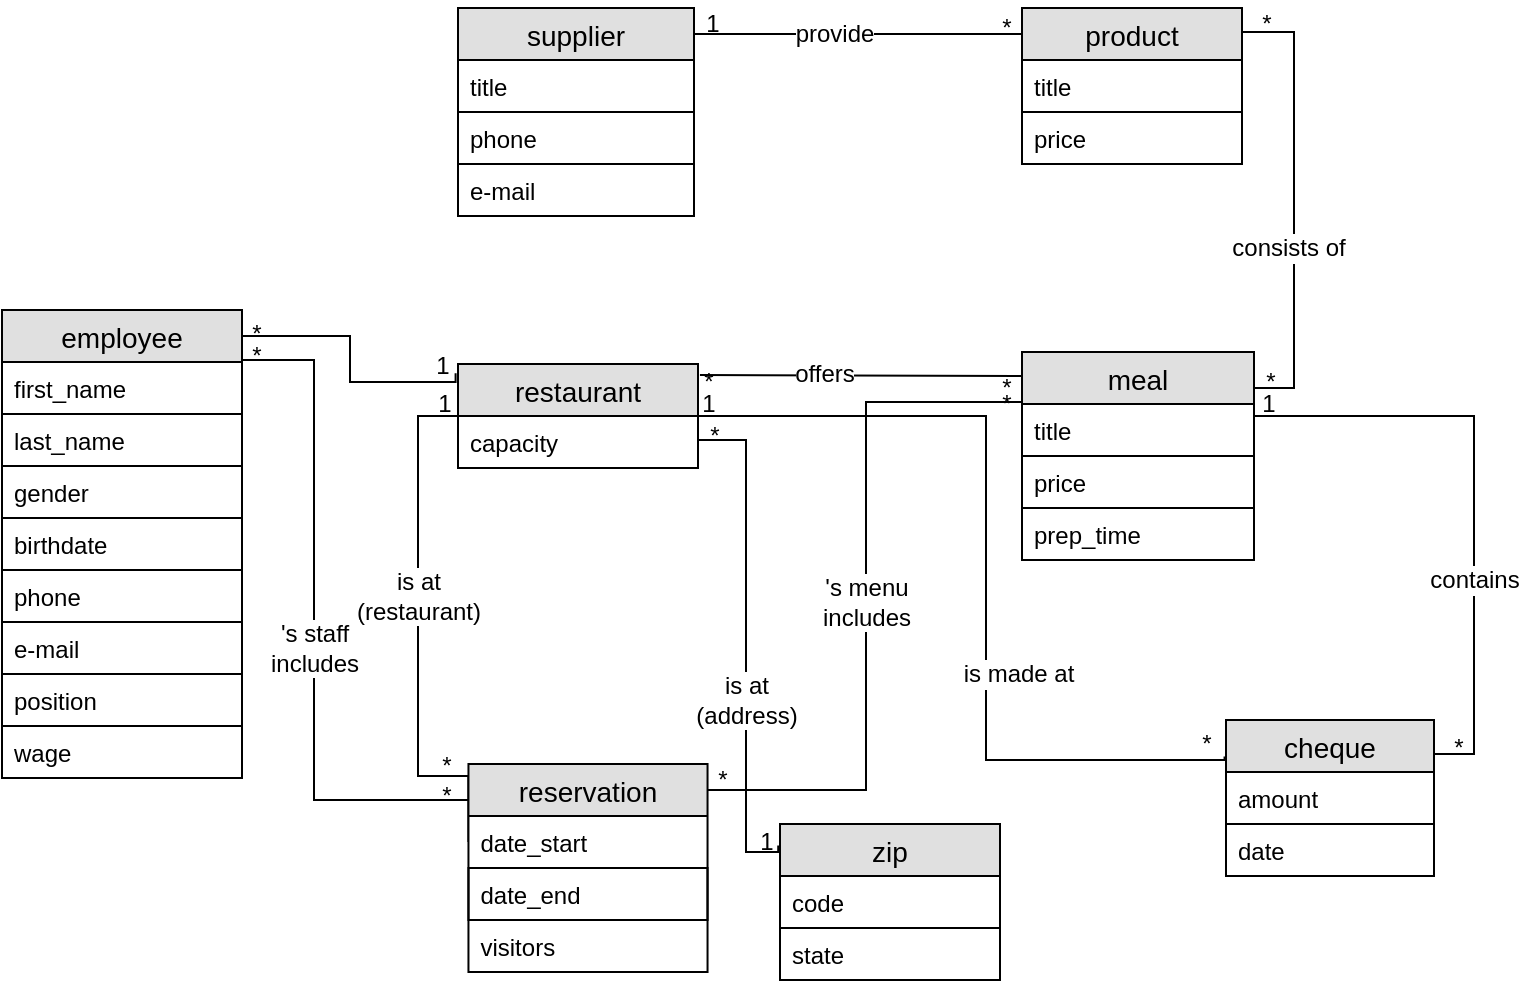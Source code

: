 <mxfile version="12.8.8" type="device"><diagram id="ct5uV1GagEWf_1F5VNr-" name="Page-1"><mxGraphModel dx="868" dy="443" grid="1" gridSize="12" guides="1" tooltips="1" connect="1" arrows="1" fold="1" page="1" pageScale="1" pageWidth="827" pageHeight="1169" math="0" shadow="0"><root><mxCell id="0"/><mxCell id="1" parent="0"/><mxCell id="qQUGbPH0LoC0h657Pgv_-84" style="edgeStyle=orthogonalEdgeStyle;rounded=0;orthogonalLoop=1;jettySize=auto;html=1;exitX=0;exitY=0.5;exitDx=0;exitDy=0;entryX=0;entryY=0.5;entryDx=0;entryDy=0;endArrow=none;endFill=0;" parent="1" edge="1"><mxGeometry relative="1" as="geometry"><Array as="points"><mxPoint x="281" y="400"/><mxPoint x="256" y="400"/><mxPoint x="256" y="220"/><mxPoint x="276" y="220"/></Array><mxPoint x="281.23" y="433" as="sourcePoint"/><mxPoint x="276" y="233" as="targetPoint"/></mxGeometry></mxCell><mxCell id="5gHXchX0eQLoz7Jpz7ak-33" value="is at &lt;br&gt;(restaurant)" style="text;html=1;align=center;verticalAlign=middle;resizable=0;points=[];labelBackgroundColor=#ffffff;" parent="qQUGbPH0LoC0h657Pgv_-84" vertex="1" connectable="0"><mxGeometry x="-0.04" y="-1" relative="1" as="geometry"><mxPoint x="-1" y="-18.2" as="offset"/></mxGeometry></mxCell><mxCell id="qQUGbPH0LoC0h657Pgv_-85" value="*" style="text;html=1;align=center;verticalAlign=middle;resizable=0;points=[];autosize=1;" parent="1" vertex="1"><mxGeometry x="280.46" y="448" width="20" height="20" as="geometry"/></mxCell><mxCell id="qQUGbPH0LoC0h657Pgv_-97" value="" style="endArrow=none;html=1;rounded=0;exitX=1.008;exitY=0.106;exitDx=0;exitDy=0;entryX=0.017;entryY=0.115;entryDx=0;entryDy=0;exitPerimeter=0;entryPerimeter=0;" parent="1" source="xJGgnajFfZt-nxZOOltU-17" target="qQUGbPH0LoC0h657Pgv_-40" edge="1"><mxGeometry relative="1" as="geometry"><mxPoint x="662" y="233" as="sourcePoint"/><mxPoint x="312" y="243" as="targetPoint"/><Array as="points"/></mxGeometry></mxCell><mxCell id="5gHXchX0eQLoz7Jpz7ak-40" value="offers" style="text;html=1;align=center;verticalAlign=middle;resizable=0;points=[];labelBackgroundColor=#ffffff;" parent="qQUGbPH0LoC0h657Pgv_-97" vertex="1" connectable="0"><mxGeometry x="0.608" y="-97" relative="1" as="geometry"><mxPoint x="-69.08" y="-97.96" as="offset"/></mxGeometry></mxCell><mxCell id="qQUGbPH0LoC0h657Pgv_-104" style="edgeStyle=orthogonalEdgeStyle;rounded=0;orthogonalLoop=1;jettySize=auto;html=1;exitX=1;exitY=0.5;exitDx=0;exitDy=0;entryX=-0.008;entryY=0.138;entryDx=0;entryDy=0;endArrow=none;endFill=0;entryPerimeter=0;exitPerimeter=0;" parent="1" source="xJGgnajFfZt-nxZOOltU-20" target="qQUGbPH0LoC0h657Pgv_-44" edge="1"><mxGeometry relative="1" as="geometry"><Array as="points"><mxPoint x="396" y="232"/><mxPoint x="420" y="232"/><mxPoint x="420" y="438"/></Array></mxGeometry></mxCell><mxCell id="5gHXchX0eQLoz7Jpz7ak-32" value="is at&lt;br&gt;(address)" style="text;html=1;align=center;verticalAlign=middle;resizable=0;points=[];labelBackgroundColor=#ffffff;" parent="qQUGbPH0LoC0h657Pgv_-104" vertex="1" connectable="0"><mxGeometry x="0.294" relative="1" as="geometry"><mxPoint y="-7" as="offset"/></mxGeometry></mxCell><mxCell id="qQUGbPH0LoC0h657Pgv_-105" value="*" style="text;html=1;align=center;verticalAlign=middle;resizable=0;points=[];autosize=1;" parent="1" vertex="1"><mxGeometry x="394" y="220" width="20" height="20" as="geometry"/></mxCell><mxCell id="qQUGbPH0LoC0h657Pgv_-106" value="1" style="text;html=1;align=center;verticalAlign=middle;resizable=0;points=[];autosize=1;" parent="1" vertex="1"><mxGeometry x="420" y="423" width="20" height="20" as="geometry"/></mxCell><mxCell id="qQUGbPH0LoC0h657Pgv_-110" style="edgeStyle=orthogonalEdgeStyle;rounded=0;orthogonalLoop=1;jettySize=auto;html=1;exitX=1;exitY=0.5;exitDx=0;exitDy=0;entryX=-0.007;entryY=-0.299;entryDx=0;entryDy=0;entryPerimeter=0;endArrow=none;endFill=0;" parent="1" edge="1"><mxGeometry relative="1" as="geometry"><Array as="points"><mxPoint x="396" y="220"/><mxPoint x="540" y="220"/><mxPoint x="540" y="392"/><mxPoint x="659" y="392"/></Array><mxPoint x="396" y="233" as="sourcePoint"/><mxPoint x="659.272" y="390.226" as="targetPoint"/></mxGeometry></mxCell><mxCell id="5gHXchX0eQLoz7Jpz7ak-37" value="is made at" style="text;html=1;align=center;verticalAlign=middle;resizable=0;points=[];labelBackgroundColor=#ffffff;" parent="qQUGbPH0LoC0h657Pgv_-110" vertex="1" connectable="0"><mxGeometry x="-0.347" y="2" relative="1" as="geometry"><mxPoint x="25.79" y="130.97" as="offset"/></mxGeometry></mxCell><mxCell id="qQUGbPH0LoC0h657Pgv_-112" value="1" style="text;html=1;align=center;verticalAlign=middle;resizable=0;points=[];autosize=1;" parent="1" vertex="1"><mxGeometry x="391" y="204" width="20" height="20" as="geometry"/></mxCell><mxCell id="qQUGbPH0LoC0h657Pgv_-113" value="*" style="text;html=1;align=center;verticalAlign=middle;resizable=0;points=[];autosize=1;" parent="1" vertex="1"><mxGeometry x="640" y="374" width="20" height="20" as="geometry"/></mxCell><mxCell id="5gHXchX0eQLoz7Jpz7ak-5" style="edgeStyle=orthogonalEdgeStyle;rounded=0;orthogonalLoop=1;jettySize=auto;html=1;exitX=1;exitY=0.5;exitDx=0;exitDy=0;entryX=1;entryY=0.109;entryDx=0;entryDy=0;entryPerimeter=0;endArrow=none;endFill=0;" parent="1" target="qQUGbPH0LoC0h657Pgv_-48" edge="1"><mxGeometry relative="1" as="geometry"><Array as="points"><mxPoint x="674" y="220"/><mxPoint x="784" y="220"/><mxPoint x="784" y="389"/></Array><mxPoint x="674" y="233" as="sourcePoint"/></mxGeometry></mxCell><mxCell id="5gHXchX0eQLoz7Jpz7ak-35" value="contains" style="text;html=1;align=center;verticalAlign=middle;resizable=0;points=[];labelBackgroundColor=#ffffff;" parent="5gHXchX0eQLoz7Jpz7ak-5" vertex="1" connectable="0"><mxGeometry x="0.278" relative="1" as="geometry"><mxPoint as="offset"/></mxGeometry></mxCell><mxCell id="5gHXchX0eQLoz7Jpz7ak-6" style="edgeStyle=orthogonalEdgeStyle;rounded=0;orthogonalLoop=1;jettySize=auto;html=1;exitX=0;exitY=0.25;exitDx=0;exitDy=0;entryX=0.992;entryY=0.1;entryDx=0;entryDy=0;entryPerimeter=0;endArrow=none;endFill=0;" parent="1" source="qQUGbPH0LoC0h657Pgv_-28" target="xJGgnajFfZt-nxZOOltU-21" edge="1"><mxGeometry relative="1" as="geometry"><Array as="points"><mxPoint x="558" y="29"/></Array></mxGeometry></mxCell><mxCell id="5gHXchX0eQLoz7Jpz7ak-27" value="provide" style="text;html=1;align=center;verticalAlign=middle;resizable=0;points=[];labelBackgroundColor=#ffffff;" parent="5gHXchX0eQLoz7Jpz7ak-6" vertex="1" connectable="0"><mxGeometry x="0.146" y="-3" relative="1" as="geometry"><mxPoint x="-1.33" y="3" as="offset"/></mxGeometry></mxCell><mxCell id="5gHXchX0eQLoz7Jpz7ak-10" style="edgeStyle=orthogonalEdgeStyle;rounded=0;orthogonalLoop=1;jettySize=auto;html=1;exitX=1;exitY=0;exitDx=0;exitDy=0;entryX=1;entryY=0.115;entryDx=0;entryDy=0;entryPerimeter=0;endArrow=none;endFill=0;" parent="1" source="qQUGbPH0LoC0h657Pgv_-28" target="qQUGbPH0LoC0h657Pgv_-40" edge="1"><mxGeometry relative="1" as="geometry"><Array as="points"><mxPoint x="668" y="28"/><mxPoint x="694" y="28"/><mxPoint x="694" y="206"/></Array></mxGeometry></mxCell><mxCell id="5gHXchX0eQLoz7Jpz7ak-7" value="1" style="text;html=1;align=center;verticalAlign=middle;resizable=0;points=[];autosize=1;" parent="1" vertex="1"><mxGeometry x="391" y="12" width="24" height="24" as="geometry"/></mxCell><mxCell id="5gHXchX0eQLoz7Jpz7ak-8" value="*" style="text;html=1;align=center;verticalAlign=middle;resizable=0;points=[];autosize=1;" parent="1" vertex="1"><mxGeometry x="538" y="14" width="24" height="24" as="geometry"/></mxCell><mxCell id="5gHXchX0eQLoz7Jpz7ak-11" value="*" style="text;html=1;align=center;verticalAlign=middle;resizable=0;points=[];autosize=1;" parent="1" vertex="1"><mxGeometry x="668" y="12" width="24" height="24" as="geometry"/></mxCell><mxCell id="5gHXchX0eQLoz7Jpz7ak-12" value="*" style="text;html=1;align=center;verticalAlign=middle;resizable=0;points=[];autosize=1;" parent="1" vertex="1"><mxGeometry x="670" y="191" width="24" height="24" as="geometry"/></mxCell><mxCell id="5gHXchX0eQLoz7Jpz7ak-13" value="1" style="text;html=1;align=center;verticalAlign=middle;resizable=0;points=[];autosize=1;" parent="1" vertex="1"><mxGeometry x="669" y="202" width="24" height="24" as="geometry"/></mxCell><mxCell id="5gHXchX0eQLoz7Jpz7ak-14" value="*" style="text;html=1;align=center;verticalAlign=middle;resizable=0;points=[];autosize=1;" parent="1" vertex="1"><mxGeometry x="764" y="374" width="24" height="24" as="geometry"/></mxCell><mxCell id="5gHXchX0eQLoz7Jpz7ak-15" style="edgeStyle=orthogonalEdgeStyle;rounded=0;orthogonalLoop=1;jettySize=auto;html=1;exitX=1;exitY=0;exitDx=0;exitDy=0;endArrow=none;endFill=0;" parent="1" source="qQUGbPH0LoC0h657Pgv_-9" target="qQUGbPH0LoC0h657Pgv_-20" edge="1"><mxGeometry relative="1" as="geometry"><mxPoint x="276" y="412" as="targetPoint"/><Array as="points"><mxPoint x="168" y="192"/><mxPoint x="204" y="192"/><mxPoint x="204" y="412"/></Array></mxGeometry></mxCell><mxCell id="5gHXchX0eQLoz7Jpz7ak-34" value="'s staff&lt;br&gt;includes" style="text;html=1;align=center;verticalAlign=middle;resizable=0;points=[];labelBackgroundColor=#ffffff;" parent="5gHXchX0eQLoz7Jpz7ak-15" vertex="1" connectable="0"><mxGeometry x="0.397" y="-3" relative="1" as="geometry"><mxPoint x="3" y="-45" as="offset"/></mxGeometry></mxCell><mxCell id="5gHXchX0eQLoz7Jpz7ak-16" value="*" style="text;html=1;align=center;verticalAlign=middle;resizable=0;points=[];autosize=1;" parent="1" vertex="1"><mxGeometry x="163" y="178" width="24" height="24" as="geometry"/></mxCell><mxCell id="5gHXchX0eQLoz7Jpz7ak-17" value="*" style="text;html=1;align=center;verticalAlign=middle;resizable=0;points=[];autosize=1;" parent="1" vertex="1"><mxGeometry x="258" y="398" width="24" height="24" as="geometry"/></mxCell><mxCell id="5gHXchX0eQLoz7Jpz7ak-18" value="1" style="text;html=1;align=center;verticalAlign=middle;resizable=0;points=[];autosize=1;" parent="1" vertex="1"><mxGeometry x="257.23" y="202" width="24" height="24" as="geometry"/></mxCell><mxCell id="5gHXchX0eQLoz7Jpz7ak-19" value="*" style="text;html=1;align=center;verticalAlign=middle;resizable=0;points=[];autosize=1;" parent="1" vertex="1"><mxGeometry x="258" y="383" width="24" height="24" as="geometry"/></mxCell><mxCell id="5gHXchX0eQLoz7Jpz7ak-22" value="*" style="text;html=1;align=center;verticalAlign=middle;resizable=0;points=[];autosize=1;" parent="1" vertex="1"><mxGeometry x="389" y="191" width="24" height="24" as="geometry"/></mxCell><mxCell id="5gHXchX0eQLoz7Jpz7ak-23" value="*" style="text;html=1;align=center;verticalAlign=middle;resizable=0;points=[];autosize=1;" parent="1" vertex="1"><mxGeometry x="538" y="194" width="24" height="24" as="geometry"/></mxCell><mxCell id="5gHXchX0eQLoz7Jpz7ak-24" style="edgeStyle=orthogonalEdgeStyle;rounded=0;orthogonalLoop=1;jettySize=auto;html=1;exitX=0;exitY=0.5;exitDx=0;exitDy=0;entryX=0.994;entryY=0.083;entryDx=0;entryDy=0;entryPerimeter=0;endArrow=none;endFill=0;" parent="1" target="qQUGbPH0LoC0h657Pgv_-20" edge="1"><mxGeometry relative="1" as="geometry"><Array as="points"><mxPoint x="558" y="213"/><mxPoint x="480" y="213"/><mxPoint x="480" y="407"/></Array><mxPoint x="558" y="233" as="sourcePoint"/></mxGeometry></mxCell><mxCell id="5gHXchX0eQLoz7Jpz7ak-36" value="'s menu&lt;br&gt;includes" style="text;html=1;align=center;verticalAlign=middle;resizable=0;points=[];labelBackgroundColor=#ffffff;" parent="5gHXchX0eQLoz7Jpz7ak-24" vertex="1" connectable="0"><mxGeometry x="0.109" relative="1" as="geometry"><mxPoint y="-11.21" as="offset"/></mxGeometry></mxCell><mxCell id="5gHXchX0eQLoz7Jpz7ak-25" value="*" style="text;html=1;align=center;verticalAlign=middle;resizable=0;points=[];autosize=1;" parent="1" vertex="1"><mxGeometry x="538" y="202" width="24" height="24" as="geometry"/></mxCell><mxCell id="5gHXchX0eQLoz7Jpz7ak-26" value="*" style="text;html=1;align=center;verticalAlign=middle;resizable=0;points=[];autosize=1;" parent="1" vertex="1"><mxGeometry x="396" y="390" width="24" height="24" as="geometry"/></mxCell><mxCell id="5gHXchX0eQLoz7Jpz7ak-29" value="consists of" style="text;html=1;align=center;verticalAlign=middle;resizable=0;points=[];labelBackgroundColor=#ffffff;" parent="1" vertex="1" connectable="0"><mxGeometry x="694.003" y="136" as="geometry"><mxPoint x="-3" as="offset"/></mxGeometry></mxCell><mxCell id="qQUGbPH0LoC0h657Pgv_-20" value="reservation" style="swimlane;fontStyle=0;childLayout=stackLayout;horizontal=1;startSize=26;fillColor=#e0e0e0;horizontalStack=0;resizeParent=1;resizeParentMax=0;resizeLast=0;collapsible=1;marginBottom=0;swimlaneFillColor=#ffffff;align=center;fontSize=14;aspect=fixed;" parent="1" vertex="1"><mxGeometry x="281.23" y="394" width="119.54" height="104" as="geometry"/></mxCell><mxCell id="qQUGbPH0LoC0h657Pgv_-23" value="date_start" style="text;strokeColor=none;fillColor=none;spacingLeft=4;spacingRight=4;overflow=hidden;rotatable=0;points=[[0,0.5],[1,0.5]];portConstraint=eastwest;fontSize=12;" parent="qQUGbPH0LoC0h657Pgv_-20" vertex="1"><mxGeometry y="26" width="119.54" height="26" as="geometry"/></mxCell><mxCell id="qQUGbPH0LoC0h657Pgv_-24" value="date_end" style="text;strokeColor=#000000;fillColor=none;spacingLeft=4;spacingRight=4;overflow=hidden;rotatable=0;points=[[0,0.5],[1,0.5]];portConstraint=eastwest;fontSize=12;" parent="qQUGbPH0LoC0h657Pgv_-20" vertex="1"><mxGeometry y="52" width="119.54" height="26" as="geometry"/></mxCell><mxCell id="qQUGbPH0LoC0h657Pgv_-25" value="visitors" style="text;strokeColor=none;fillColor=none;spacingLeft=4;spacingRight=4;overflow=hidden;rotatable=0;points=[[0,0.5],[1,0.5]];portConstraint=eastwest;fontSize=12;" parent="qQUGbPH0LoC0h657Pgv_-20" vertex="1"><mxGeometry y="78" width="119.54" height="26" as="geometry"/></mxCell><mxCell id="xJGgnajFfZt-nxZOOltU-17" value="restaurant" style="swimlane;fontStyle=0;childLayout=stackLayout;horizontal=1;startSize=26;fillColor=#e0e0e0;horizontalStack=0;resizeParent=1;resizeParentMax=0;resizeLast=0;collapsible=1;marginBottom=0;swimlaneFillColor=#ffffff;align=center;fontSize=14;" parent="1" vertex="1"><mxGeometry x="276" y="194" width="120" height="52" as="geometry"/></mxCell><mxCell id="xJGgnajFfZt-nxZOOltU-20" value="capacity" style="text;strokeColor=none;fillColor=none;spacingLeft=4;spacingRight=4;overflow=hidden;rotatable=0;points=[[0,0.5],[1,0.5]];portConstraint=eastwest;fontSize=12;" parent="xJGgnajFfZt-nxZOOltU-17" vertex="1"><mxGeometry y="26" width="120" height="26" as="geometry"/></mxCell><mxCell id="qQUGbPH0LoC0h657Pgv_-44" value="zip" style="swimlane;fontStyle=0;childLayout=stackLayout;horizontal=1;startSize=26;fillColor=#e0e0e0;horizontalStack=0;resizeParent=1;resizeParentMax=0;resizeLast=0;collapsible=1;marginBottom=0;swimlaneFillColor=#ffffff;align=center;fontSize=14;" parent="1" vertex="1"><mxGeometry x="437" y="424" width="110" height="78" as="geometry"/></mxCell><mxCell id="FE6RPP1kwskR-ux7kFh5-1" value="code" style="text;strokeColor=none;fillColor=none;spacingLeft=4;spacingRight=4;overflow=hidden;rotatable=0;points=[[0,0.5],[1,0.5]];portConstraint=eastwest;fontSize=12;" parent="qQUGbPH0LoC0h657Pgv_-44" vertex="1"><mxGeometry y="26" width="110" height="26" as="geometry"/></mxCell><mxCell id="qQUGbPH0LoC0h657Pgv_-47" value="state" style="text;strokeColor=#000000;fillColor=none;spacingLeft=4;spacingRight=4;overflow=hidden;rotatable=0;points=[[0,0.5],[1,0.5]];portConstraint=eastwest;fontSize=12;" parent="qQUGbPH0LoC0h657Pgv_-44" vertex="1"><mxGeometry y="52" width="110" height="26" as="geometry"/></mxCell><mxCell id="qQUGbPH0LoC0h657Pgv_-40" value="meal" style="swimlane;fontStyle=0;childLayout=stackLayout;horizontal=1;startSize=26;fillColor=#e0e0e0;horizontalStack=0;resizeParent=1;resizeParentMax=0;resizeLast=0;collapsible=1;marginBottom=0;swimlaneFillColor=#ffffff;align=center;fontSize=14;" parent="1" vertex="1"><mxGeometry x="558" y="188" width="116" height="104" as="geometry"/></mxCell><mxCell id="crhBcsowiYpM1wJ3acqQ-1" value="title" style="text;strokeColor=#000000;fillColor=none;spacingLeft=4;spacingRight=4;overflow=hidden;rotatable=0;points=[[0,0.5],[1,0.5]];portConstraint=eastwest;fontSize=12;" vertex="1" parent="qQUGbPH0LoC0h657Pgv_-40"><mxGeometry y="26" width="116" height="26" as="geometry"/></mxCell><mxCell id="qQUGbPH0LoC0h657Pgv_-42" value="price" style="text;strokeColor=#000000;fillColor=none;spacingLeft=4;spacingRight=4;overflow=hidden;rotatable=0;points=[[0,0.5],[1,0.5]];portConstraint=eastwest;fontSize=12;" parent="qQUGbPH0LoC0h657Pgv_-40" vertex="1"><mxGeometry y="52" width="116" height="26" as="geometry"/></mxCell><mxCell id="qQUGbPH0LoC0h657Pgv_-43" value="prep_time" style="text;strokeColor=none;fillColor=none;spacingLeft=4;spacingRight=4;overflow=hidden;rotatable=0;points=[[0,0.5],[1,0.5]];portConstraint=eastwest;fontSize=12;" parent="qQUGbPH0LoC0h657Pgv_-40" vertex="1"><mxGeometry y="78" width="116" height="26" as="geometry"/></mxCell><mxCell id="qQUGbPH0LoC0h657Pgv_-28" value="product" style="swimlane;fontStyle=0;childLayout=stackLayout;horizontal=1;startSize=26;fillColor=#e0e0e0;horizontalStack=0;resizeParent=1;resizeParentMax=0;resizeLast=0;collapsible=1;marginBottom=0;swimlaneFillColor=#ffffff;align=center;fontSize=14;" parent="1" vertex="1"><mxGeometry x="558" y="16" width="110" height="78" as="geometry"/></mxCell><mxCell id="qQUGbPH0LoC0h657Pgv_-31" value="title" style="text;strokeColor=#000000;fillColor=none;spacingLeft=4;spacingRight=4;overflow=hidden;rotatable=0;points=[[0,0.5],[1,0.5]];portConstraint=eastwest;fontSize=12;" parent="qQUGbPH0LoC0h657Pgv_-28" vertex="1"><mxGeometry y="26" width="110" height="26" as="geometry"/></mxCell><mxCell id="crhBcsowiYpM1wJ3acqQ-2" value="price" style="text;strokeColor=none;fillColor=none;spacingLeft=4;spacingRight=4;overflow=hidden;rotatable=0;points=[[0,0.5],[1,0.5]];portConstraint=eastwest;fontSize=12;" vertex="1" parent="qQUGbPH0LoC0h657Pgv_-28"><mxGeometry y="52" width="110" height="26" as="geometry"/></mxCell><mxCell id="xJGgnajFfZt-nxZOOltU-21" value="supplier" style="swimlane;fontStyle=0;childLayout=stackLayout;horizontal=1;startSize=26;fillColor=#e0e0e0;horizontalStack=0;resizeParent=1;resizeParentMax=0;resizeLast=0;collapsible=1;marginBottom=0;swimlaneFillColor=#ffffff;align=center;fontSize=14;aspect=fixed;" parent="1" vertex="1"><mxGeometry x="276" y="16" width="118" height="104" as="geometry"/></mxCell><mxCell id="xJGgnajFfZt-nxZOOltU-24" value="title" style="text;strokeColor=#000000;fillColor=none;spacingLeft=4;spacingRight=4;overflow=hidden;rotatable=0;points=[[0,0.5],[1,0.5]];portConstraint=eastwest;fontSize=12;" parent="xJGgnajFfZt-nxZOOltU-21" vertex="1"><mxGeometry y="26" width="118" height="26" as="geometry"/></mxCell><mxCell id="qQUGbPH0LoC0h657Pgv_-2" value="phone" style="text;strokeColor=#000000;fillColor=none;spacingLeft=4;spacingRight=4;overflow=hidden;rotatable=0;points=[[0,0.5],[1,0.5]];portConstraint=eastwest;fontSize=12;" parent="xJGgnajFfZt-nxZOOltU-21" vertex="1"><mxGeometry y="52" width="118" height="26" as="geometry"/></mxCell><mxCell id="qQUGbPH0LoC0h657Pgv_-8" value="e-mail" style="text;strokeColor=none;fillColor=none;spacingLeft=4;spacingRight=4;overflow=hidden;rotatable=0;points=[[0,0.5],[1,0.5]];portConstraint=eastwest;fontSize=12;" parent="xJGgnajFfZt-nxZOOltU-21" vertex="1"><mxGeometry y="78" width="118" height="26" as="geometry"/></mxCell><mxCell id="qQUGbPH0LoC0h657Pgv_-48" value="cheque" style="swimlane;fontStyle=0;childLayout=stackLayout;horizontal=1;startSize=26;fillColor=#e0e0e0;horizontalStack=0;resizeParent=1;resizeParentMax=0;resizeLast=0;collapsible=1;marginBottom=0;swimlaneFillColor=#ffffff;align=center;fontSize=14;" parent="1" vertex="1"><mxGeometry x="660" y="372" width="104" height="78" as="geometry"/></mxCell><mxCell id="qQUGbPH0LoC0h657Pgv_-52" value="amount" style="text;strokeColor=#000000;fillColor=none;spacingLeft=4;spacingRight=4;overflow=hidden;rotatable=0;points=[[0,0.5],[1,0.5]];portConstraint=eastwest;fontSize=12;" parent="qQUGbPH0LoC0h657Pgv_-48" vertex="1"><mxGeometry y="26" width="104" height="26" as="geometry"/></mxCell><mxCell id="qQUGbPH0LoC0h657Pgv_-53" value="date" style="text;strokeColor=none;fillColor=none;spacingLeft=4;spacingRight=4;overflow=hidden;rotatable=0;points=[[0,0.5],[1,0.5]];portConstraint=eastwest;fontSize=12;" parent="qQUGbPH0LoC0h657Pgv_-48" vertex="1"><mxGeometry y="52" width="104" height="26" as="geometry"/></mxCell><mxCell id="5gHXchX0eQLoz7Jpz7ak-43" style="edgeStyle=orthogonalEdgeStyle;rounded=0;orthogonalLoop=1;jettySize=auto;html=1;exitX=1;exitY=0;exitDx=0;exitDy=0;entryX=-0.01;entryY=0.09;entryDx=0;entryDy=0;entryPerimeter=0;endArrow=none;endFill=0;" parent="1" source="qQUGbPH0LoC0h657Pgv_-9" target="xJGgnajFfZt-nxZOOltU-17" edge="1"><mxGeometry relative="1" as="geometry"><Array as="points"><mxPoint x="168" y="180"/><mxPoint x="222" y="180"/><mxPoint x="222" y="203"/></Array></mxGeometry></mxCell><mxCell id="qQUGbPH0LoC0h657Pgv_-9" value="employee" style="swimlane;fontStyle=0;childLayout=stackLayout;horizontal=1;startSize=26;fillColor=#e0e0e0;horizontalStack=0;resizeParent=1;resizeParentMax=0;resizeLast=0;collapsible=1;marginBottom=0;swimlaneFillColor=#ffffff;align=center;fontSize=14;aspect=fixed;" parent="1" vertex="1"><mxGeometry x="48" y="167" width="120" height="234" as="geometry"/></mxCell><mxCell id="qQUGbPH0LoC0h657Pgv_-12" value="first_name" style="text;strokeColor=none;fillColor=none;spacingLeft=4;spacingRight=4;overflow=hidden;rotatable=0;points=[[0,0.5],[1,0.5]];portConstraint=eastwest;fontSize=12;" parent="qQUGbPH0LoC0h657Pgv_-9" vertex="1"><mxGeometry y="26" width="120" height="26" as="geometry"/></mxCell><mxCell id="qQUGbPH0LoC0h657Pgv_-13" value="last_name" style="text;strokeColor=#000000;fillColor=none;spacingLeft=4;spacingRight=4;overflow=hidden;rotatable=0;points=[[0,0.5],[1,0.5]];portConstraint=eastwest;fontSize=12;" parent="qQUGbPH0LoC0h657Pgv_-9" vertex="1"><mxGeometry y="52" width="120" height="26" as="geometry"/></mxCell><mxCell id="qQUGbPH0LoC0h657Pgv_-14" value="gender" style="text;strokeColor=none;fillColor=none;spacingLeft=4;spacingRight=4;overflow=hidden;rotatable=0;points=[[0,0.5],[1,0.5]];portConstraint=eastwest;fontSize=12;" parent="qQUGbPH0LoC0h657Pgv_-9" vertex="1"><mxGeometry y="78" width="120" height="26" as="geometry"/></mxCell><mxCell id="qQUGbPH0LoC0h657Pgv_-15" value="birthdate" style="text;strokeColor=#000000;fillColor=none;spacingLeft=4;spacingRight=4;overflow=hidden;rotatable=0;points=[[0,0.5],[1,0.5]];portConstraint=eastwest;fontSize=12;" parent="qQUGbPH0LoC0h657Pgv_-9" vertex="1"><mxGeometry y="104" width="120" height="26" as="geometry"/></mxCell><mxCell id="qQUGbPH0LoC0h657Pgv_-16" value="phone" style="text;strokeColor=none;fillColor=none;spacingLeft=4;spacingRight=4;overflow=hidden;rotatable=0;points=[[0,0.5],[1,0.5]];portConstraint=eastwest;fontSize=12;" parent="qQUGbPH0LoC0h657Pgv_-9" vertex="1"><mxGeometry y="130" width="120" height="26" as="geometry"/></mxCell><mxCell id="qQUGbPH0LoC0h657Pgv_-17" value="e-mail" style="text;strokeColor=#000000;fillColor=none;spacingLeft=4;spacingRight=4;overflow=hidden;rotatable=0;points=[[0,0.5],[1,0.5]];portConstraint=eastwest;fontSize=12;" parent="qQUGbPH0LoC0h657Pgv_-9" vertex="1"><mxGeometry y="156" width="120" height="26" as="geometry"/></mxCell><mxCell id="qQUGbPH0LoC0h657Pgv_-18" value="position" style="text;strokeColor=#000000;fillColor=none;spacingLeft=4;spacingRight=4;overflow=hidden;rotatable=0;points=[[0,0.5],[1,0.5]];portConstraint=eastwest;fontSize=12;" parent="qQUGbPH0LoC0h657Pgv_-9" vertex="1"><mxGeometry y="182" width="120" height="26" as="geometry"/></mxCell><mxCell id="qQUGbPH0LoC0h657Pgv_-19" value="wage" style="text;strokeColor=none;fillColor=none;spacingLeft=4;spacingRight=4;overflow=hidden;rotatable=0;points=[[0,0.5],[1,0.5]];portConstraint=eastwest;fontSize=12;" parent="qQUGbPH0LoC0h657Pgv_-9" vertex="1"><mxGeometry y="208" width="120" height="26" as="geometry"/></mxCell><mxCell id="5gHXchX0eQLoz7Jpz7ak-44" value="*" style="text;html=1;align=center;verticalAlign=middle;resizable=0;points=[];autosize=1;" parent="1" vertex="1"><mxGeometry x="163" y="167" width="24" height="24" as="geometry"/></mxCell><mxCell id="5gHXchX0eQLoz7Jpz7ak-45" value="1" style="text;html=1;align=center;verticalAlign=middle;resizable=0;points=[];autosize=1;" parent="1" vertex="1"><mxGeometry x="256" y="183" width="24" height="24" as="geometry"/></mxCell></root></mxGraphModel></diagram></mxfile>
